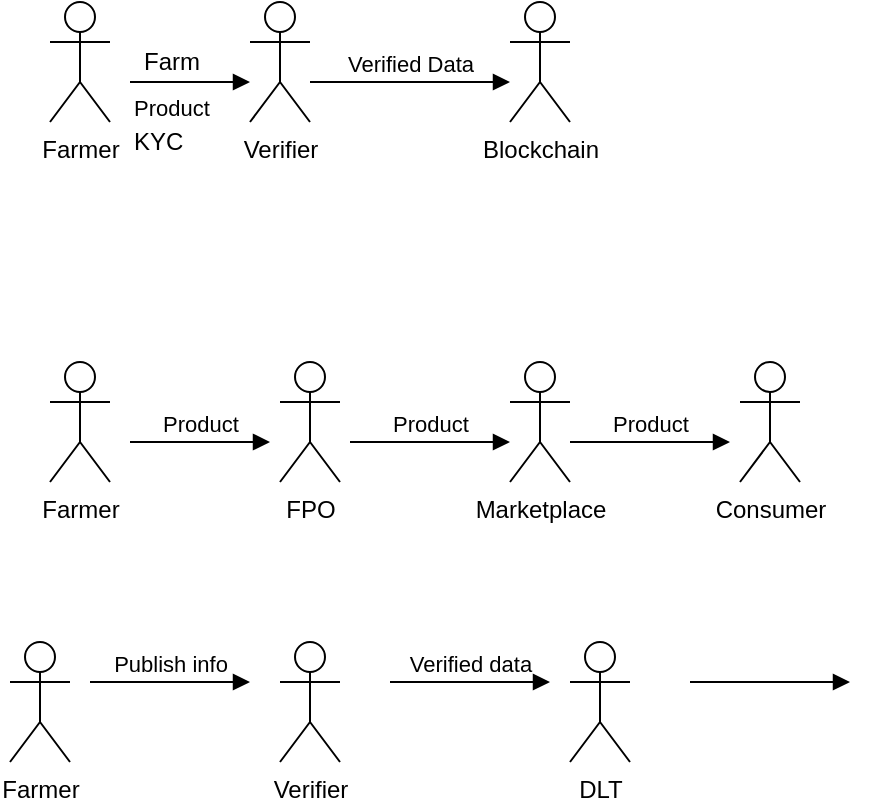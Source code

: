 <mxfile version="12.2.0" type="github" pages="1">
  <diagram id="hOwv_71z-ZH2JiWc96Eu" name="Page-1">
    <mxGraphModel dx="1088" dy="606" grid="1" gridSize="10" guides="1" tooltips="1" connect="1" arrows="0" fold="1" page="1" pageScale="1" pageWidth="827" pageHeight="1169" math="0" shadow="0">
      <root>
        <mxCell id="0"/>
        <mxCell id="1" parent="0"/>
        <mxCell id="Q5uY13rDue1mxdyWcyZN-1" value="Farmer" style="shape=umlActor;verticalLabelPosition=bottom;labelBackgroundColor=#ffffff;verticalAlign=top;html=1;" vertex="1" parent="1">
          <mxGeometry x="30" y="60" width="30" height="60" as="geometry"/>
        </mxCell>
        <mxCell id="Q5uY13rDue1mxdyWcyZN-5" value="Product" style="endArrow=block;endFill=1;html=1;edgeStyle=orthogonalEdgeStyle;align=left;verticalAlign=top;" edge="1" parent="1">
          <mxGeometry x="-1" relative="1" as="geometry">
            <mxPoint x="70" y="100" as="sourcePoint"/>
            <mxPoint x="130" y="100" as="targetPoint"/>
          </mxGeometry>
        </mxCell>
        <mxCell id="Q5uY13rDue1mxdyWcyZN-7" value="&lt;div&gt;Verifier&lt;/div&gt;" style="shape=umlActor;verticalLabelPosition=bottom;labelBackgroundColor=#ffffff;verticalAlign=top;html=1;" vertex="1" parent="1">
          <mxGeometry x="130" y="60" width="30" height="60" as="geometry"/>
        </mxCell>
        <mxCell id="Q5uY13rDue1mxdyWcyZN-9" value="Blockchain" style="shape=umlActor;verticalLabelPosition=bottom;labelBackgroundColor=#ffffff;verticalAlign=top;html=1;" vertex="1" parent="1">
          <mxGeometry x="260" y="60" width="30" height="60" as="geometry"/>
        </mxCell>
        <mxCell id="Q5uY13rDue1mxdyWcyZN-12" value="&lt;div&gt;Verified Data&lt;/div&gt;" style="html=1;verticalAlign=bottom;endArrow=block;" edge="1" parent="1">
          <mxGeometry width="80" relative="1" as="geometry">
            <mxPoint x="160" y="100" as="sourcePoint"/>
            <mxPoint x="260" y="100" as="targetPoint"/>
          </mxGeometry>
        </mxCell>
        <mxCell id="Q5uY13rDue1mxdyWcyZN-13" value="Farm" style="text;html=1;resizable=0;points=[];autosize=1;align=left;verticalAlign=top;spacingTop=-4;" vertex="1" parent="1">
          <mxGeometry x="75" y="80" width="40" height="20" as="geometry"/>
        </mxCell>
        <mxCell id="Q5uY13rDue1mxdyWcyZN-14" value="KYC" style="text;html=1;resizable=0;points=[];autosize=1;align=left;verticalAlign=top;spacingTop=-4;" vertex="1" parent="1">
          <mxGeometry x="70" y="120" width="40" height="20" as="geometry"/>
        </mxCell>
        <mxCell id="Q5uY13rDue1mxdyWcyZN-15" value="Farmer" style="shape=umlActor;verticalLabelPosition=bottom;labelBackgroundColor=#ffffff;verticalAlign=top;html=1;" vertex="1" parent="1">
          <mxGeometry x="30" y="240" width="30" height="60" as="geometry"/>
        </mxCell>
        <mxCell id="Q5uY13rDue1mxdyWcyZN-17" value="Product" style="html=1;verticalAlign=bottom;endArrow=block;" edge="1" parent="1">
          <mxGeometry width="80" relative="1" as="geometry">
            <mxPoint x="70" y="280" as="sourcePoint"/>
            <mxPoint x="140" y="280" as="targetPoint"/>
          </mxGeometry>
        </mxCell>
        <mxCell id="Q5uY13rDue1mxdyWcyZN-18" value="FPO" style="shape=umlActor;verticalLabelPosition=bottom;labelBackgroundColor=#ffffff;verticalAlign=top;html=1;" vertex="1" parent="1">
          <mxGeometry x="145" y="240" width="30" height="60" as="geometry"/>
        </mxCell>
        <mxCell id="Q5uY13rDue1mxdyWcyZN-19" value="Product" style="html=1;verticalAlign=bottom;endArrow=block;" edge="1" parent="1">
          <mxGeometry width="80" relative="1" as="geometry">
            <mxPoint x="180" y="280" as="sourcePoint"/>
            <mxPoint x="260" y="280" as="targetPoint"/>
          </mxGeometry>
        </mxCell>
        <mxCell id="Q5uY13rDue1mxdyWcyZN-20" value="Marketplace" style="shape=umlActor;verticalLabelPosition=bottom;labelBackgroundColor=#ffffff;verticalAlign=top;html=1;" vertex="1" parent="1">
          <mxGeometry x="260" y="240" width="30" height="60" as="geometry"/>
        </mxCell>
        <mxCell id="Q5uY13rDue1mxdyWcyZN-21" value="Consumer" style="shape=umlActor;verticalLabelPosition=bottom;labelBackgroundColor=#ffffff;verticalAlign=top;html=1;" vertex="1" parent="1">
          <mxGeometry x="375" y="240" width="30" height="60" as="geometry"/>
        </mxCell>
        <mxCell id="Q5uY13rDue1mxdyWcyZN-23" value="Product" style="html=1;verticalAlign=bottom;endArrow=block;" edge="1" parent="1">
          <mxGeometry width="80" relative="1" as="geometry">
            <mxPoint x="290" y="280" as="sourcePoint"/>
            <mxPoint x="370" y="280" as="targetPoint"/>
          </mxGeometry>
        </mxCell>
        <mxCell id="Q5uY13rDue1mxdyWcyZN-24" value="Farmer" style="shape=umlActor;verticalLabelPosition=bottom;labelBackgroundColor=#ffffff;verticalAlign=top;html=1;" vertex="1" parent="1">
          <mxGeometry x="10" y="380" width="30" height="60" as="geometry"/>
        </mxCell>
        <mxCell id="Q5uY13rDue1mxdyWcyZN-27" value="Publish info" style="html=1;verticalAlign=bottom;endArrow=block;" edge="1" parent="1">
          <mxGeometry width="80" relative="1" as="geometry">
            <mxPoint x="50" y="400" as="sourcePoint"/>
            <mxPoint x="130" y="400" as="targetPoint"/>
          </mxGeometry>
        </mxCell>
        <mxCell id="Q5uY13rDue1mxdyWcyZN-28" value="Verifier" style="shape=umlActor;verticalLabelPosition=bottom;labelBackgroundColor=#ffffff;verticalAlign=top;html=1;" vertex="1" parent="1">
          <mxGeometry x="145" y="380" width="30" height="60" as="geometry"/>
        </mxCell>
        <mxCell id="Q5uY13rDue1mxdyWcyZN-31" value="Verified data" style="html=1;verticalAlign=bottom;endArrow=block;" edge="1" parent="1">
          <mxGeometry width="80" relative="1" as="geometry">
            <mxPoint x="200" y="400" as="sourcePoint"/>
            <mxPoint x="280" y="400" as="targetPoint"/>
          </mxGeometry>
        </mxCell>
        <mxCell id="Q5uY13rDue1mxdyWcyZN-32" value="DLT" style="shape=umlActor;verticalLabelPosition=bottom;labelBackgroundColor=#ffffff;verticalAlign=top;html=1;" vertex="1" parent="1">
          <mxGeometry x="290" y="380" width="30" height="60" as="geometry"/>
        </mxCell>
        <mxCell id="Q5uY13rDue1mxdyWcyZN-33" value="" style="html=1;verticalAlign=bottom;endArrow=block;" edge="1" parent="1">
          <mxGeometry width="80" relative="1" as="geometry">
            <mxPoint x="350" y="400" as="sourcePoint"/>
            <mxPoint x="430" y="400" as="targetPoint"/>
          </mxGeometry>
        </mxCell>
      </root>
    </mxGraphModel>
  </diagram>
</mxfile>
